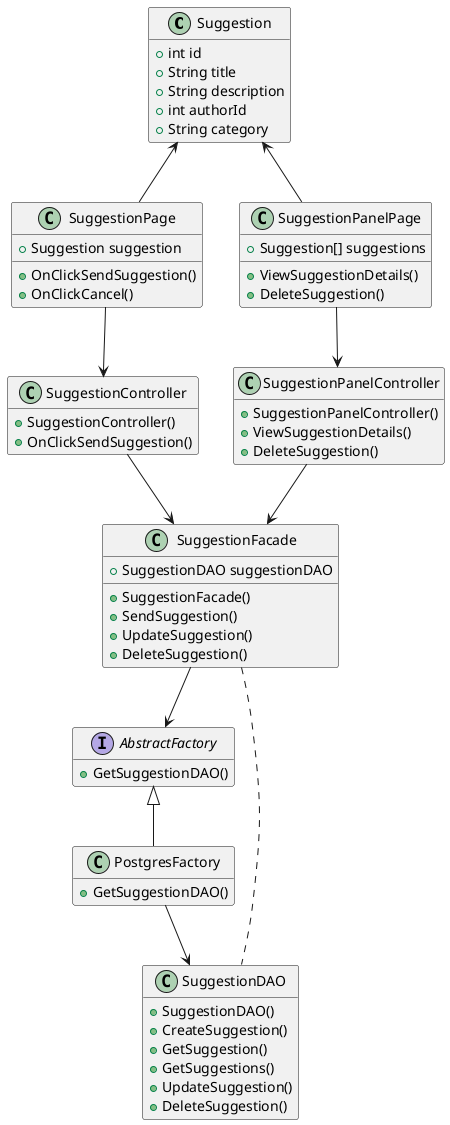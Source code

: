 @startuml SuggestionsUser
hide empty members

class Suggestion {
    +int id
    +String title
    +String description
    +int authorId
    +String category
}

class SuggestionPage {
    + Suggestion suggestion
    + OnClickSendSuggestion()
    + OnClickCancel()
}

class SuggestionController {
    + SuggestionController()
    + OnClickSendSuggestion()
}

class SuggestionFacade {
    + SuggestionDAO suggestionDAO
    + SuggestionFacade()
    + SendSuggestion()
    + UpdateSuggestion()
    + DeleteSuggestion()
}

interface AbstractFactory {
    + GetSuggestionDAO()
}

class PostgresFactory {
    + GetSuggestionDAO()
}

class SuggestionDAO {
    + SuggestionDAO()
    + CreateSuggestion()
    + GetSuggestion()
    + GetSuggestions()
    + UpdateSuggestion()
    + DeleteSuggestion()
}

class SuggestionPanelPage {
    + Suggestion[] suggestions
    + ViewSuggestionDetails()
    + DeleteSuggestion()
}

class SuggestionPanelController {
    + SuggestionPanelController()
    + ViewSuggestionDetails()
    + DeleteSuggestion()
}

Suggestion <-- SuggestionPage
AbstractFactory <|-- PostgresFactory
SuggestionFacade --> AbstractFactory
PostgresFactory --> SuggestionDAO
SuggestionPage --> SuggestionController
SuggestionController --> SuggestionFacade
SuggestionFacade .. SuggestionDAO
Suggestion <-- SuggestionPanelPage
SuggestionPanelPage --> SuggestionPanelController
SuggestionPanelController --> SuggestionFacade

@enduml